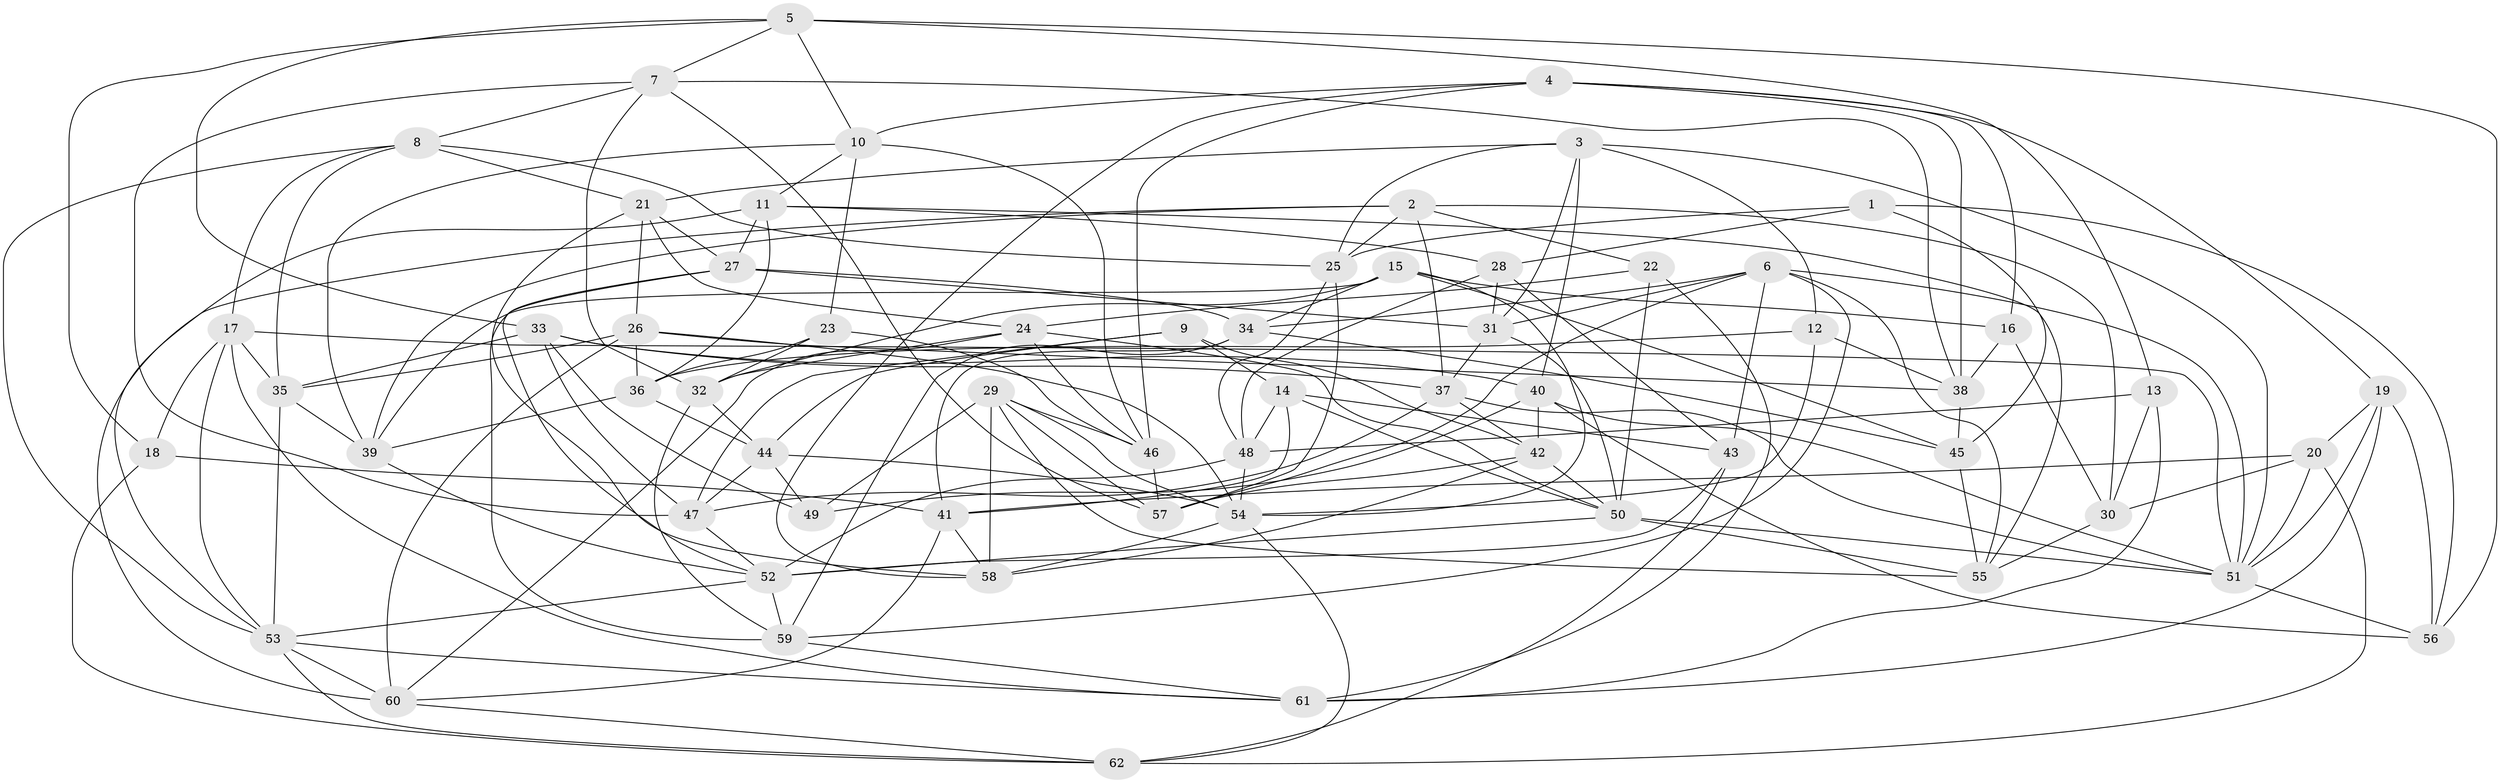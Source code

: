 // original degree distribution, {4: 1.0}
// Generated by graph-tools (version 1.1) at 2025/26/03/09/25 03:26:52]
// undirected, 62 vertices, 179 edges
graph export_dot {
graph [start="1"]
  node [color=gray90,style=filled];
  1;
  2;
  3;
  4;
  5;
  6;
  7;
  8;
  9;
  10;
  11;
  12;
  13;
  14;
  15;
  16;
  17;
  18;
  19;
  20;
  21;
  22;
  23;
  24;
  25;
  26;
  27;
  28;
  29;
  30;
  31;
  32;
  33;
  34;
  35;
  36;
  37;
  38;
  39;
  40;
  41;
  42;
  43;
  44;
  45;
  46;
  47;
  48;
  49;
  50;
  51;
  52;
  53;
  54;
  55;
  56;
  57;
  58;
  59;
  60;
  61;
  62;
  1 -- 25 [weight=1.0];
  1 -- 28 [weight=2.0];
  1 -- 45 [weight=2.0];
  1 -- 56 [weight=1.0];
  2 -- 22 [weight=1.0];
  2 -- 25 [weight=1.0];
  2 -- 30 [weight=1.0];
  2 -- 37 [weight=1.0];
  2 -- 39 [weight=1.0];
  2 -- 60 [weight=1.0];
  3 -- 12 [weight=1.0];
  3 -- 21 [weight=1.0];
  3 -- 25 [weight=1.0];
  3 -- 31 [weight=1.0];
  3 -- 40 [weight=1.0];
  3 -- 51 [weight=1.0];
  4 -- 10 [weight=1.0];
  4 -- 16 [weight=1.0];
  4 -- 19 [weight=1.0];
  4 -- 38 [weight=1.0];
  4 -- 46 [weight=1.0];
  4 -- 58 [weight=1.0];
  5 -- 7 [weight=1.0];
  5 -- 10 [weight=1.0];
  5 -- 13 [weight=1.0];
  5 -- 18 [weight=1.0];
  5 -- 33 [weight=1.0];
  5 -- 56 [weight=1.0];
  6 -- 31 [weight=1.0];
  6 -- 34 [weight=1.0];
  6 -- 43 [weight=1.0];
  6 -- 51 [weight=2.0];
  6 -- 55 [weight=1.0];
  6 -- 57 [weight=1.0];
  6 -- 59 [weight=1.0];
  7 -- 8 [weight=1.0];
  7 -- 32 [weight=1.0];
  7 -- 38 [weight=1.0];
  7 -- 47 [weight=1.0];
  7 -- 57 [weight=1.0];
  8 -- 17 [weight=1.0];
  8 -- 21 [weight=1.0];
  8 -- 25 [weight=1.0];
  8 -- 35 [weight=1.0];
  8 -- 53 [weight=1.0];
  9 -- 14 [weight=1.0];
  9 -- 42 [weight=1.0];
  9 -- 44 [weight=1.0];
  9 -- 47 [weight=1.0];
  10 -- 11 [weight=1.0];
  10 -- 23 [weight=1.0];
  10 -- 39 [weight=1.0];
  10 -- 46 [weight=1.0];
  11 -- 27 [weight=1.0];
  11 -- 28 [weight=1.0];
  11 -- 36 [weight=1.0];
  11 -- 53 [weight=1.0];
  11 -- 55 [weight=1.0];
  12 -- 36 [weight=1.0];
  12 -- 38 [weight=1.0];
  12 -- 54 [weight=1.0];
  13 -- 30 [weight=1.0];
  13 -- 48 [weight=1.0];
  13 -- 61 [weight=1.0];
  14 -- 41 [weight=1.0];
  14 -- 43 [weight=2.0];
  14 -- 48 [weight=1.0];
  14 -- 50 [weight=1.0];
  15 -- 16 [weight=1.0];
  15 -- 32 [weight=1.0];
  15 -- 34 [weight=1.0];
  15 -- 39 [weight=1.0];
  15 -- 45 [weight=1.0];
  15 -- 54 [weight=1.0];
  16 -- 30 [weight=1.0];
  16 -- 38 [weight=1.0];
  17 -- 18 [weight=1.0];
  17 -- 35 [weight=1.0];
  17 -- 51 [weight=1.0];
  17 -- 53 [weight=1.0];
  17 -- 61 [weight=1.0];
  18 -- 41 [weight=1.0];
  18 -- 62 [weight=1.0];
  19 -- 20 [weight=1.0];
  19 -- 51 [weight=1.0];
  19 -- 56 [weight=2.0];
  19 -- 61 [weight=1.0];
  20 -- 30 [weight=2.0];
  20 -- 41 [weight=1.0];
  20 -- 51 [weight=1.0];
  20 -- 62 [weight=1.0];
  21 -- 24 [weight=1.0];
  21 -- 26 [weight=1.0];
  21 -- 27 [weight=1.0];
  21 -- 58 [weight=1.0];
  22 -- 24 [weight=1.0];
  22 -- 50 [weight=1.0];
  22 -- 61 [weight=1.0];
  23 -- 32 [weight=1.0];
  23 -- 36 [weight=1.0];
  23 -- 46 [weight=1.0];
  24 -- 32 [weight=1.0];
  24 -- 46 [weight=1.0];
  24 -- 50 [weight=1.0];
  24 -- 60 [weight=1.0];
  25 -- 48 [weight=1.0];
  25 -- 57 [weight=1.0];
  26 -- 35 [weight=1.0];
  26 -- 36 [weight=1.0];
  26 -- 38 [weight=1.0];
  26 -- 54 [weight=1.0];
  26 -- 60 [weight=1.0];
  27 -- 31 [weight=1.0];
  27 -- 34 [weight=1.0];
  27 -- 52 [weight=1.0];
  27 -- 59 [weight=1.0];
  28 -- 31 [weight=1.0];
  28 -- 43 [weight=1.0];
  28 -- 48 [weight=1.0];
  29 -- 46 [weight=1.0];
  29 -- 49 [weight=1.0];
  29 -- 54 [weight=1.0];
  29 -- 55 [weight=1.0];
  29 -- 57 [weight=1.0];
  29 -- 58 [weight=1.0];
  30 -- 55 [weight=1.0];
  31 -- 37 [weight=1.0];
  31 -- 50 [weight=1.0];
  32 -- 44 [weight=1.0];
  32 -- 59 [weight=1.0];
  33 -- 35 [weight=1.0];
  33 -- 37 [weight=1.0];
  33 -- 40 [weight=1.0];
  33 -- 47 [weight=1.0];
  33 -- 49 [weight=1.0];
  34 -- 41 [weight=1.0];
  34 -- 45 [weight=1.0];
  34 -- 59 [weight=1.0];
  35 -- 39 [weight=1.0];
  35 -- 53 [weight=1.0];
  36 -- 39 [weight=1.0];
  36 -- 44 [weight=1.0];
  37 -- 42 [weight=1.0];
  37 -- 47 [weight=1.0];
  37 -- 51 [weight=1.0];
  38 -- 45 [weight=1.0];
  39 -- 52 [weight=1.0];
  40 -- 42 [weight=1.0];
  40 -- 49 [weight=1.0];
  40 -- 51 [weight=1.0];
  40 -- 56 [weight=1.0];
  41 -- 58 [weight=1.0];
  41 -- 60 [weight=1.0];
  42 -- 50 [weight=1.0];
  42 -- 57 [weight=1.0];
  42 -- 58 [weight=1.0];
  43 -- 52 [weight=1.0];
  43 -- 62 [weight=1.0];
  44 -- 47 [weight=1.0];
  44 -- 49 [weight=1.0];
  44 -- 54 [weight=1.0];
  45 -- 55 [weight=1.0];
  46 -- 57 [weight=1.0];
  47 -- 52 [weight=1.0];
  48 -- 52 [weight=1.0];
  48 -- 54 [weight=1.0];
  50 -- 51 [weight=1.0];
  50 -- 52 [weight=1.0];
  50 -- 55 [weight=1.0];
  51 -- 56 [weight=1.0];
  52 -- 53 [weight=1.0];
  52 -- 59 [weight=1.0];
  53 -- 60 [weight=1.0];
  53 -- 61 [weight=1.0];
  53 -- 62 [weight=1.0];
  54 -- 58 [weight=1.0];
  54 -- 62 [weight=1.0];
  59 -- 61 [weight=1.0];
  60 -- 62 [weight=1.0];
}
